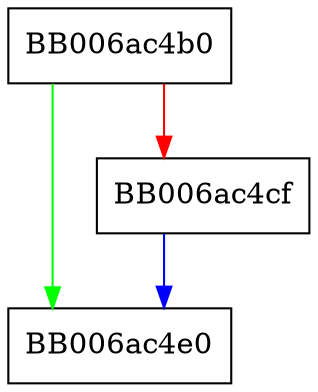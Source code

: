 digraph SubjectPublicKeyInfo_der2dsa_newctx {
  node [shape="box"];
  graph [splines=ortho];
  BB006ac4b0 -> BB006ac4e0 [color="green"];
  BB006ac4b0 -> BB006ac4cf [color="red"];
  BB006ac4cf -> BB006ac4e0 [color="blue"];
}